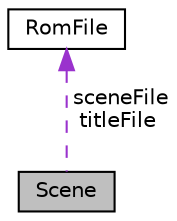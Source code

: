 digraph "Scene"
{
 // LATEX_PDF_SIZE
  edge [fontname="Helvetica",fontsize="10",labelfontname="Helvetica",labelfontsize="10"];
  node [fontname="Helvetica",fontsize="10",shape=record];
  Node1 [label="Scene",height=0.2,width=0.4,color="black", fillcolor="grey75", style="filled", fontcolor="black",tooltip=" "];
  Node2 -> Node1 [dir="back",color="darkorchid3",fontsize="10",style="dashed",label=" sceneFile\ntitleFile" ,fontname="Helvetica"];
  Node2 [label="RomFile",height=0.2,width=0.4,color="black", fillcolor="white", style="filled",URL="$d3/d05/structRomFile.html",tooltip=" "];
}
